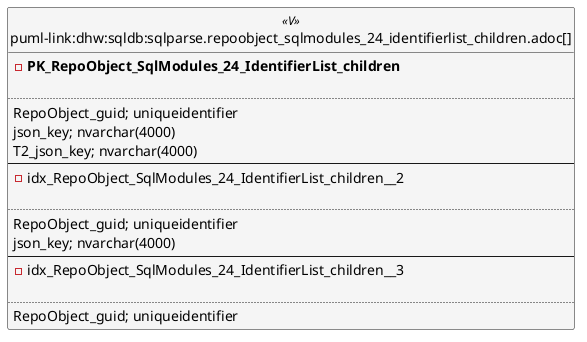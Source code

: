 @startuml
left to right direction
'top to bottom direction
hide circle
'avoide "." issues:
set namespaceSeparator none


skinparam class {
  BackgroundColor White
  BackgroundColor<<FN>> Yellow
  BackgroundColor<<FS>> Yellow
  BackgroundColor<<FT>> LightGray
  BackgroundColor<<IF>> Yellow
  BackgroundColor<<IS>> Yellow
  BackgroundColor<<P>> Aqua
  BackgroundColor<<PC>> Aqua
  BackgroundColor<<SN>> Yellow
  BackgroundColor<<SO>> SlateBlue
  BackgroundColor<<TF>> LightGray
  BackgroundColor<<TR>> Tomato
  BackgroundColor<<U>> White
  BackgroundColor<<V>> WhiteSmoke
  BackgroundColor<<X>> Aqua
  BackgroundColor<<external>> AliceBlue
}


entity "puml-link:dhw:sqldb:sqlparse.repoobject_sqlmodules_24_identifierlist_children.adoc[]" as sqlparse.RepoObject_SqlModules_24_IdentifierList_children << V >> {
- **PK_RepoObject_SqlModules_24_IdentifierList_children**

..
RepoObject_guid; uniqueidentifier
json_key; nvarchar(4000)
T2_json_key; nvarchar(4000)
--
- idx_RepoObject_SqlModules_24_IdentifierList_children__2

..
RepoObject_guid; uniqueidentifier
json_key; nvarchar(4000)
--
- idx_RepoObject_SqlModules_24_IdentifierList_children__3

..
RepoObject_guid; uniqueidentifier
}


@enduml

